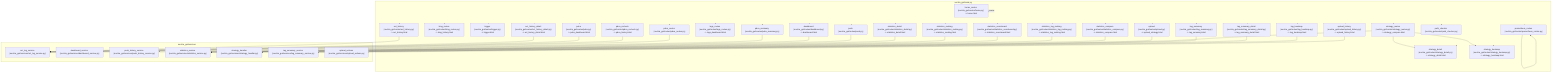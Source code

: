 flowchart TD
  subgraph GUI_Main["noctria_gui/main.py"]
    direction TB
    HOME["home_routes (noctria_gui/routes/home.py) -> home.html"]
    DASHBOARD["dashboard (noctria_gui/routes/dashboard.py) -> dashboard.html"]
    KING["king_routes (noctria_gui/routes/king_routes.py) -> king_history.html"]
    TRIGGER["trigger (noctria_gui/routes/trigger.py) -> trigger.html"]
    UPLOAD["upload (noctria_gui/routes/upload.py) -> upload_strategy.html"]
    UPLOAD_HISTORY["upload_history (noctria_gui/routes/upload_history.py) -> upload_history.html"]
    ACT_HISTORY["act_history (noctria_gui/routes/act_history.py) -> act_history.html"]
    ACT_HISTORY_DETAIL["act_history_detail (noctria_gui/routes/act_history_detail.py) -> act_history_detail.html"]
    LOGS["logs_routes (noctria_gui/routes/logs_routes.py) -> logs_dashboard.html"]
    PDCA["pdca (noctria_gui/routes/pdca.py) -> pdca_dashboard.html"]
    PDCA_RECHECK["pdca_recheck (noctria_gui/routes/pdca_recheck.py) -> pdca_history.html"]
    PDCA_ROUTES["pdca_routes (noctria_gui/routes/pdca_routes.py)"]
    PDCA_SUMMARY["pdca_summary (noctria_gui/routes/pdca_summary.py)"]
    PUSH["push (noctria_gui/routes/push.py)"]
    STRATEGY_ROUTES["strategy_routes (noctria_gui/routes/strategy_routes.py) -> strategy_compare.html"]
    STRATEGY_DETAIL["strategy_detail (noctria_gui/routes/strategy_detail.py) -> strategy_detail.html"]
    STRATEGY_HEATMAP["strategy_heatmap (noctria_gui/routes/strategy_heatmap.py) -> strategy_heatmap.html"]
    STAT_DETAIL["statistics_detail (noctria_gui/routes/statistics_detail.py) -> statistics_detail.html"]
    STAT_RANKING["statistics_ranking (noctria_gui/routes/statistics_ranking.py) -> statistics_ranking.html"]
    STAT_SCOREBOARD["statistics_scoreboard (noctria_gui/routes/statistics_scoreboard.py) -> statistics_scoreboard.html"]
    STAT_TAG_RANKING["statistics_tag_ranking (noctria_gui/routes/statistics_tag_ranking.py) -> statistics_tag_ranking.html"]
    STAT_COMPARE["statistics_compare (noctria_gui/routes/statistics_compare.py) -> statistics_compare.html"]
    TAG_SUMMARY["tag_summary (noctria_gui/routes/tag_summary.py) -> tag_summary.html"]
    TAG_SUMMARY_DETAIL["tag_summary_detail (noctria_gui/routes/tag_summary_detail.py) -> tag_summary_detail.html"]
    TAG_HEATMAP["tag_heatmap (noctria_gui/routes/tag_heatmap.py) -> tag_heatmap.html"]
    PATH_CHECKER["path_checker (noctria_gui/routes/path_checker.py)"]
    PROMETHEUS_ROUTES["prometheus_routes (noctria_gui/routes/prometheus_routes.py)"]
  end

  subgraph Services["noctria_gui/services"]
    ACT_LOG_SERVICE["act_log_service (noctria_gui/services/act_log_service.py)"]
    DASHBOARD_SERVICE["dashboard_service (noctria_gui/services/dashboard_service.py)"]
    PUSH_HISTORY_SERVICE["push_history_service (noctria_gui/services/push_history_service.py)"]
    STATISTICS_SERVICE["statistics_service (noctria_gui/services/statistics_service.py)"]
    STRATEGY_HANDLER["strategy_handler (noctria_gui/services/strategy_handler.py)"]
    TAG_SUMMARY_SERVICE["tag_summary_service (noctria_gui/services/tag_summary_service.py)"]
    UPLOAD_ACTIONS["upload_actions (noctria_gui/services/upload_actions.py)"]
  end

  %% GUI Mainから各Routesへのinclude
  GUI_Main -->|include_router| HOME
  GUI_Main --> DASHBOARD
  GUI_Main --> KING
  GUI_Main --> TRIGGER
  GUI_Main --> UPLOAD
  GUI_Main --> UPLOAD_HISTORY
  GUI_Main --> ACT_HISTORY
  GUI_Main --> ACT_HISTORY_DETAIL
  GUI_Main --> LOGS
  GUI_Main --> PDCA
  GUI_Main --> PDCA_RECHECK
  GUI_Main --> PDCA_ROUTES
  GUI_Main --> PDCA_SUMMARY
  GUI_Main --> PUSH
  GUI_Main --> STRATEGY_ROUTES
  GUI_Main --> STRATEGY_DETAIL
  GUI_Main --> STRATEGY_HEATMAP
  GUI_Main --> STAT_DETAIL
  GUI_Main --> STAT_RANKING
  GUI_Main --> STAT_SCOREBOARD
  GUI_Main --> STAT_TAG_RANKING
  GUI_Main --> STAT_COMPARE
  GUI_Main --> TAG_SUMMARY
  GUI_Main --> TAG_SUMMARY_DETAIL
  GUI_Main --> TAG_HEATMAP
  GUI_Main --> PATH_CHECKER
  GUI_Main --> PROMETHEUS_ROUTES

  %% Routes が Service を利用
  ACT_HISTORY --> ACT_LOG_SERVICE
  ACT_HISTORY_DETAIL --> ACT_LOG_SERVICE
  PDCA --> ACT_LOG_SERVICE
  PDCA_RECHECK --> ACT_LOG_SERVICE
  PDCA_ROUTES --> ACT_LOG_SERVICE
  PDCA_SUMMARY --> ACT_LOG_SERVICE

  DASHBOARD --> DASHBOARD_SERVICE
  PUSH --> PUSH_HISTORY_SERVICE
  STAT_DETAIL --> STATISTICS_SERVICE
  STAT_RANKING --> STATISTICS_SERVICE
  STAT_SCOREBOARD --> STATISTICS_SERVICE
  STAT_TAG_RANKING --> STATISTICS_SERVICE
  STAT_COMPARE --> STATISTICS_SERVICE
  TAG_SUMMARY --> TAG_SUMMARY_SERVICE
  TAG_SUMMARY_DETAIL --> TAG_SUMMARY_SERVICE
  TAG_HEATMAP --> TAG_SUMMARY_SERVICE
  UPLOAD --> STRATEGY_HANDLER
  UPLOAD_HISTORY --> UPLOAD_ACTIONS
  STRATEGY_ROUTES --> STRATEGY_HANDLER

  PROMETHEUS_ROUTES --> PROMETHEUS_ROUTES

  %% 戦略関連 Routes
  STRATEGY_ROUTES --> STRATEGY_DETAIL
  STRATEGY_ROUTES --> STRATEGY_HEATMAP